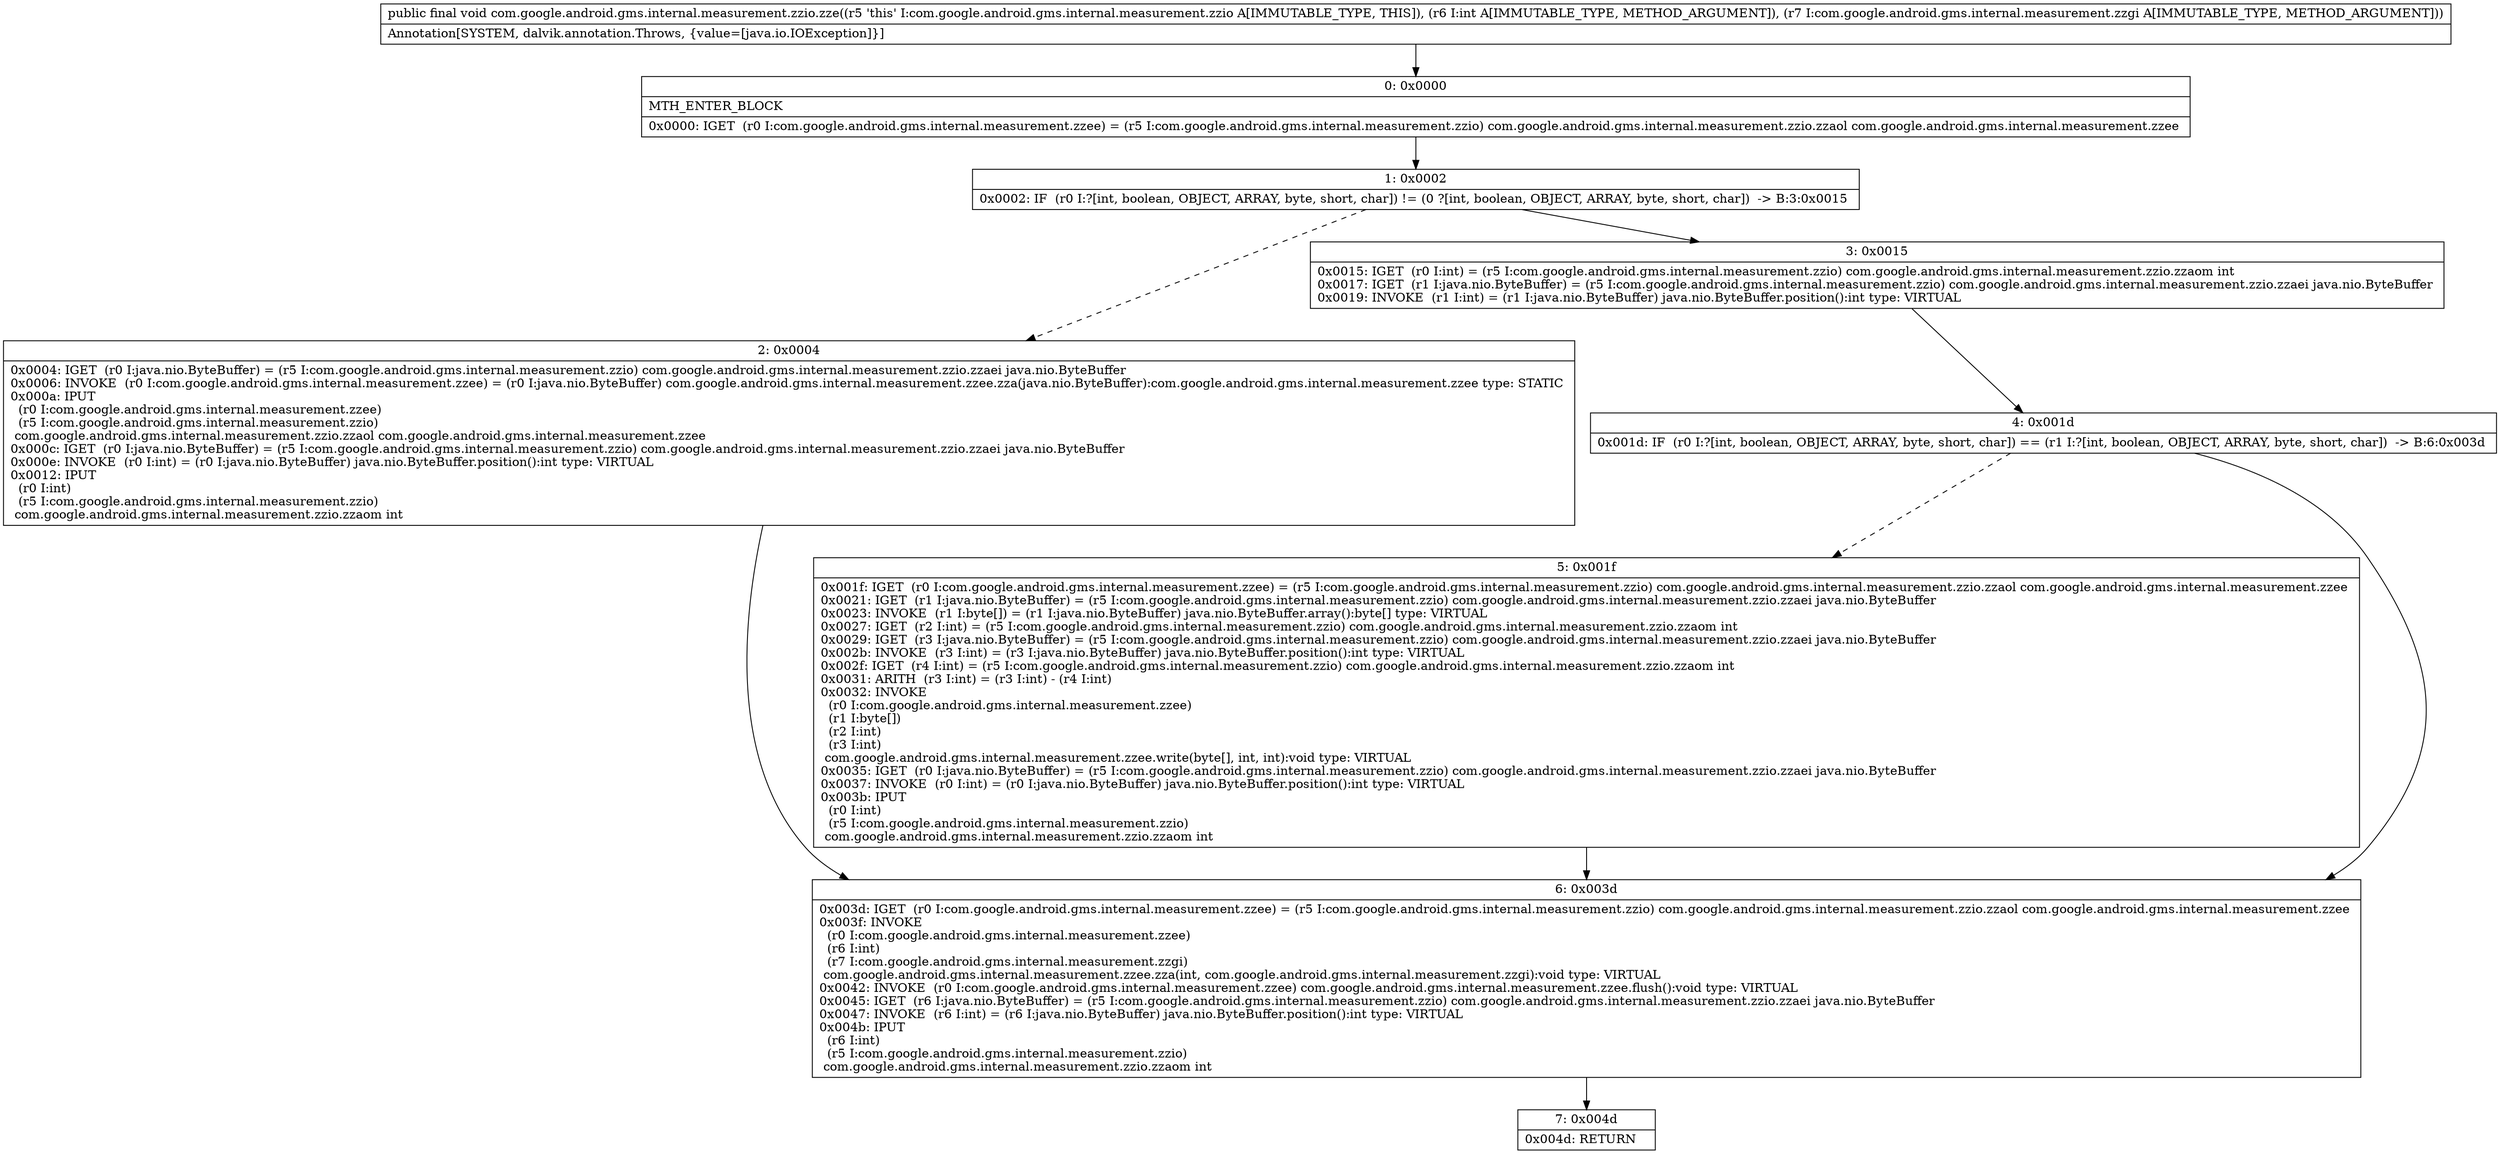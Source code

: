 digraph "CFG forcom.google.android.gms.internal.measurement.zzio.zze(ILcom\/google\/android\/gms\/internal\/measurement\/zzgi;)V" {
Node_0 [shape=record,label="{0\:\ 0x0000|MTH_ENTER_BLOCK\l|0x0000: IGET  (r0 I:com.google.android.gms.internal.measurement.zzee) = (r5 I:com.google.android.gms.internal.measurement.zzio) com.google.android.gms.internal.measurement.zzio.zzaol com.google.android.gms.internal.measurement.zzee \l}"];
Node_1 [shape=record,label="{1\:\ 0x0002|0x0002: IF  (r0 I:?[int, boolean, OBJECT, ARRAY, byte, short, char]) != (0 ?[int, boolean, OBJECT, ARRAY, byte, short, char])  \-\> B:3:0x0015 \l}"];
Node_2 [shape=record,label="{2\:\ 0x0004|0x0004: IGET  (r0 I:java.nio.ByteBuffer) = (r5 I:com.google.android.gms.internal.measurement.zzio) com.google.android.gms.internal.measurement.zzio.zzaei java.nio.ByteBuffer \l0x0006: INVOKE  (r0 I:com.google.android.gms.internal.measurement.zzee) = (r0 I:java.nio.ByteBuffer) com.google.android.gms.internal.measurement.zzee.zza(java.nio.ByteBuffer):com.google.android.gms.internal.measurement.zzee type: STATIC \l0x000a: IPUT  \l  (r0 I:com.google.android.gms.internal.measurement.zzee)\l  (r5 I:com.google.android.gms.internal.measurement.zzio)\l com.google.android.gms.internal.measurement.zzio.zzaol com.google.android.gms.internal.measurement.zzee \l0x000c: IGET  (r0 I:java.nio.ByteBuffer) = (r5 I:com.google.android.gms.internal.measurement.zzio) com.google.android.gms.internal.measurement.zzio.zzaei java.nio.ByteBuffer \l0x000e: INVOKE  (r0 I:int) = (r0 I:java.nio.ByteBuffer) java.nio.ByteBuffer.position():int type: VIRTUAL \l0x0012: IPUT  \l  (r0 I:int)\l  (r5 I:com.google.android.gms.internal.measurement.zzio)\l com.google.android.gms.internal.measurement.zzio.zzaom int \l}"];
Node_3 [shape=record,label="{3\:\ 0x0015|0x0015: IGET  (r0 I:int) = (r5 I:com.google.android.gms.internal.measurement.zzio) com.google.android.gms.internal.measurement.zzio.zzaom int \l0x0017: IGET  (r1 I:java.nio.ByteBuffer) = (r5 I:com.google.android.gms.internal.measurement.zzio) com.google.android.gms.internal.measurement.zzio.zzaei java.nio.ByteBuffer \l0x0019: INVOKE  (r1 I:int) = (r1 I:java.nio.ByteBuffer) java.nio.ByteBuffer.position():int type: VIRTUAL \l}"];
Node_4 [shape=record,label="{4\:\ 0x001d|0x001d: IF  (r0 I:?[int, boolean, OBJECT, ARRAY, byte, short, char]) == (r1 I:?[int, boolean, OBJECT, ARRAY, byte, short, char])  \-\> B:6:0x003d \l}"];
Node_5 [shape=record,label="{5\:\ 0x001f|0x001f: IGET  (r0 I:com.google.android.gms.internal.measurement.zzee) = (r5 I:com.google.android.gms.internal.measurement.zzio) com.google.android.gms.internal.measurement.zzio.zzaol com.google.android.gms.internal.measurement.zzee \l0x0021: IGET  (r1 I:java.nio.ByteBuffer) = (r5 I:com.google.android.gms.internal.measurement.zzio) com.google.android.gms.internal.measurement.zzio.zzaei java.nio.ByteBuffer \l0x0023: INVOKE  (r1 I:byte[]) = (r1 I:java.nio.ByteBuffer) java.nio.ByteBuffer.array():byte[] type: VIRTUAL \l0x0027: IGET  (r2 I:int) = (r5 I:com.google.android.gms.internal.measurement.zzio) com.google.android.gms.internal.measurement.zzio.zzaom int \l0x0029: IGET  (r3 I:java.nio.ByteBuffer) = (r5 I:com.google.android.gms.internal.measurement.zzio) com.google.android.gms.internal.measurement.zzio.zzaei java.nio.ByteBuffer \l0x002b: INVOKE  (r3 I:int) = (r3 I:java.nio.ByteBuffer) java.nio.ByteBuffer.position():int type: VIRTUAL \l0x002f: IGET  (r4 I:int) = (r5 I:com.google.android.gms.internal.measurement.zzio) com.google.android.gms.internal.measurement.zzio.zzaom int \l0x0031: ARITH  (r3 I:int) = (r3 I:int) \- (r4 I:int) \l0x0032: INVOKE  \l  (r0 I:com.google.android.gms.internal.measurement.zzee)\l  (r1 I:byte[])\l  (r2 I:int)\l  (r3 I:int)\l com.google.android.gms.internal.measurement.zzee.write(byte[], int, int):void type: VIRTUAL \l0x0035: IGET  (r0 I:java.nio.ByteBuffer) = (r5 I:com.google.android.gms.internal.measurement.zzio) com.google.android.gms.internal.measurement.zzio.zzaei java.nio.ByteBuffer \l0x0037: INVOKE  (r0 I:int) = (r0 I:java.nio.ByteBuffer) java.nio.ByteBuffer.position():int type: VIRTUAL \l0x003b: IPUT  \l  (r0 I:int)\l  (r5 I:com.google.android.gms.internal.measurement.zzio)\l com.google.android.gms.internal.measurement.zzio.zzaom int \l}"];
Node_6 [shape=record,label="{6\:\ 0x003d|0x003d: IGET  (r0 I:com.google.android.gms.internal.measurement.zzee) = (r5 I:com.google.android.gms.internal.measurement.zzio) com.google.android.gms.internal.measurement.zzio.zzaol com.google.android.gms.internal.measurement.zzee \l0x003f: INVOKE  \l  (r0 I:com.google.android.gms.internal.measurement.zzee)\l  (r6 I:int)\l  (r7 I:com.google.android.gms.internal.measurement.zzgi)\l com.google.android.gms.internal.measurement.zzee.zza(int, com.google.android.gms.internal.measurement.zzgi):void type: VIRTUAL \l0x0042: INVOKE  (r0 I:com.google.android.gms.internal.measurement.zzee) com.google.android.gms.internal.measurement.zzee.flush():void type: VIRTUAL \l0x0045: IGET  (r6 I:java.nio.ByteBuffer) = (r5 I:com.google.android.gms.internal.measurement.zzio) com.google.android.gms.internal.measurement.zzio.zzaei java.nio.ByteBuffer \l0x0047: INVOKE  (r6 I:int) = (r6 I:java.nio.ByteBuffer) java.nio.ByteBuffer.position():int type: VIRTUAL \l0x004b: IPUT  \l  (r6 I:int)\l  (r5 I:com.google.android.gms.internal.measurement.zzio)\l com.google.android.gms.internal.measurement.zzio.zzaom int \l}"];
Node_7 [shape=record,label="{7\:\ 0x004d|0x004d: RETURN   \l}"];
MethodNode[shape=record,label="{public final void com.google.android.gms.internal.measurement.zzio.zze((r5 'this' I:com.google.android.gms.internal.measurement.zzio A[IMMUTABLE_TYPE, THIS]), (r6 I:int A[IMMUTABLE_TYPE, METHOD_ARGUMENT]), (r7 I:com.google.android.gms.internal.measurement.zzgi A[IMMUTABLE_TYPE, METHOD_ARGUMENT]))  | Annotation[SYSTEM, dalvik.annotation.Throws, \{value=[java.io.IOException]\}]\l}"];
MethodNode -> Node_0;
Node_0 -> Node_1;
Node_1 -> Node_2[style=dashed];
Node_1 -> Node_3;
Node_2 -> Node_6;
Node_3 -> Node_4;
Node_4 -> Node_5[style=dashed];
Node_4 -> Node_6;
Node_5 -> Node_6;
Node_6 -> Node_7;
}


